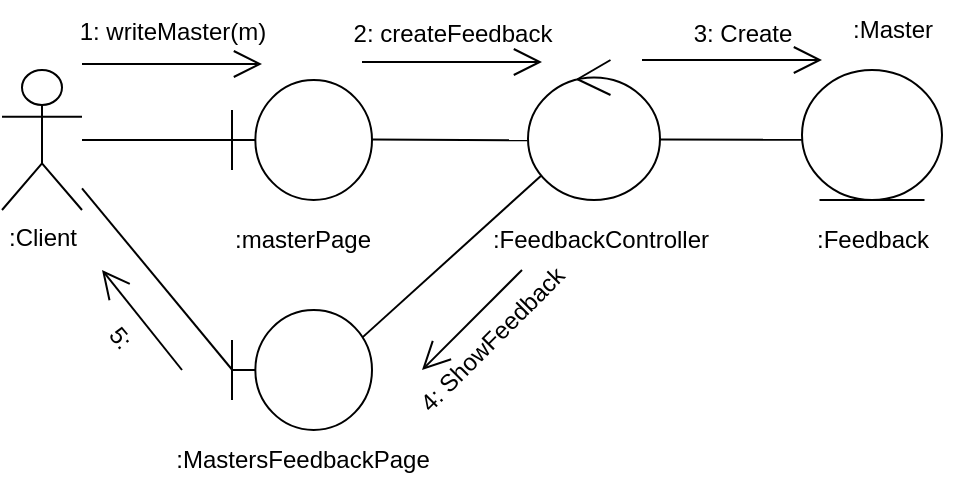 <mxfile version="22.0.8" type="github">
  <diagram name="Страница — 1" id="rMWo8EOmOEyrpXAp08WC">
    <mxGraphModel dx="841" dy="802" grid="1" gridSize="10" guides="1" tooltips="1" connect="1" arrows="1" fold="1" page="1" pageScale="1" pageWidth="827" pageHeight="1169" math="0" shadow="0">
      <root>
        <mxCell id="0" />
        <mxCell id="1" parent="0" />
        <mxCell id="JS4y8zIoWQEnRXo5aAtw-1" value=":Client" style="shape=umlActor;verticalLabelPosition=bottom;verticalAlign=top;html=1;outlineConnect=0;" parent="1" vertex="1">
          <mxGeometry x="150" y="190" width="40" height="70" as="geometry" />
        </mxCell>
        <mxCell id="JS4y8zIoWQEnRXo5aAtw-2" value="" style="shape=umlBoundary;whiteSpace=wrap;html=1;" parent="1" vertex="1">
          <mxGeometry x="265" y="195" width="70" height="60" as="geometry" />
        </mxCell>
        <mxCell id="JS4y8zIoWQEnRXo5aAtw-3" value="" style="ellipse;shape=umlControl;whiteSpace=wrap;html=1;" parent="1" vertex="1">
          <mxGeometry x="413" y="185" width="66" height="70" as="geometry" />
        </mxCell>
        <mxCell id="JS4y8zIoWQEnRXo5aAtw-4" value=":FeedbackController" style="text;html=1;align=center;verticalAlign=middle;resizable=0;points=[];autosize=1;strokeColor=none;fillColor=none;" parent="1" vertex="1">
          <mxGeometry x="384" y="260" width="130" height="30" as="geometry" />
        </mxCell>
        <mxCell id="JS4y8zIoWQEnRXo5aAtw-5" value="" style="ellipse;shape=umlEntity;whiteSpace=wrap;html=1;" parent="1" vertex="1">
          <mxGeometry x="550" y="190" width="70" height="65" as="geometry" />
        </mxCell>
        <mxCell id="JS4y8zIoWQEnRXo5aAtw-6" value=":Feedback" style="text;html=1;align=center;verticalAlign=middle;resizable=0;points=[];autosize=1;strokeColor=none;fillColor=none;" parent="1" vertex="1">
          <mxGeometry x="545" y="260" width="80" height="30" as="geometry" />
        </mxCell>
        <mxCell id="JS4y8zIoWQEnRXo5aAtw-7" value=":masterPage" style="text;html=1;align=center;verticalAlign=middle;resizable=0;points=[];autosize=1;strokeColor=none;fillColor=none;" parent="1" vertex="1">
          <mxGeometry x="255" y="260" width="90" height="30" as="geometry" />
        </mxCell>
        <mxCell id="JS4y8zIoWQEnRXo5aAtw-13" value="" style="endArrow=none;html=1;rounded=0;entryX=0.017;entryY=0.501;entryDx=0;entryDy=0;entryPerimeter=0;" parent="1" source="JS4y8zIoWQEnRXo5aAtw-1" target="JS4y8zIoWQEnRXo5aAtw-2" edge="1">
          <mxGeometry width="50" height="50" relative="1" as="geometry">
            <mxPoint x="370" y="250" as="sourcePoint" />
            <mxPoint x="260" y="220" as="targetPoint" />
          </mxGeometry>
        </mxCell>
        <mxCell id="JS4y8zIoWQEnRXo5aAtw-14" value="1: writeMaster(m)" style="text;html=1;align=center;verticalAlign=middle;resizable=0;points=[];autosize=1;strokeColor=none;fillColor=none;" parent="1" vertex="1">
          <mxGeometry x="175" y="156" width="120" height="30" as="geometry" />
        </mxCell>
        <mxCell id="JS4y8zIoWQEnRXo5aAtw-16" value="" style="endArrow=open;endFill=1;endSize=12;html=1;rounded=0;" parent="1" edge="1">
          <mxGeometry width="160" relative="1" as="geometry">
            <mxPoint x="190" y="187" as="sourcePoint" />
            <mxPoint x="280" y="187" as="targetPoint" />
          </mxGeometry>
        </mxCell>
        <mxCell id="JS4y8zIoWQEnRXo5aAtw-17" value="" style="endArrow=open;endFill=1;endSize=12;html=1;rounded=0;" parent="1" edge="1">
          <mxGeometry width="160" relative="1" as="geometry">
            <mxPoint x="330" y="186" as="sourcePoint" />
            <mxPoint x="420" y="186" as="targetPoint" />
          </mxGeometry>
        </mxCell>
        <mxCell id="JS4y8zIoWQEnRXo5aAtw-18" value="2: createFeedback" style="text;html=1;align=center;verticalAlign=middle;resizable=0;points=[];autosize=1;strokeColor=none;fillColor=none;" parent="1" vertex="1">
          <mxGeometry x="315" y="157" width="120" height="30" as="geometry" />
        </mxCell>
        <mxCell id="JS4y8zIoWQEnRXo5aAtw-19" value="" style="endArrow=none;html=1;rounded=0;entryX=-0.004;entryY=0.574;entryDx=0;entryDy=0;entryPerimeter=0;" parent="1" target="JS4y8zIoWQEnRXo5aAtw-3" edge="1">
          <mxGeometry width="50" height="50" relative="1" as="geometry">
            <mxPoint x="335" y="224.8" as="sourcePoint" />
            <mxPoint x="411" y="224.8" as="targetPoint" />
          </mxGeometry>
        </mxCell>
        <mxCell id="JS4y8zIoWQEnRXo5aAtw-20" value="" style="endArrow=none;html=1;rounded=0;entryX=-0.001;entryY=0.537;entryDx=0;entryDy=0;entryPerimeter=0;" parent="1" target="JS4y8zIoWQEnRXo5aAtw-5" edge="1">
          <mxGeometry width="50" height="50" relative="1" as="geometry">
            <mxPoint x="479" y="224.71" as="sourcePoint" />
            <mxPoint x="557" y="224.91" as="targetPoint" />
          </mxGeometry>
        </mxCell>
        <mxCell id="JS4y8zIoWQEnRXo5aAtw-21" value="" style="endArrow=open;endFill=1;endSize=12;html=1;rounded=0;" parent="1" edge="1">
          <mxGeometry width="160" relative="1" as="geometry">
            <mxPoint x="470" y="185" as="sourcePoint" />
            <mxPoint x="560" y="185" as="targetPoint" />
          </mxGeometry>
        </mxCell>
        <mxCell id="JS4y8zIoWQEnRXo5aAtw-22" value="3: Create" style="text;html=1;align=center;verticalAlign=middle;resizable=0;points=[];autosize=1;strokeColor=none;fillColor=none;" parent="1" vertex="1">
          <mxGeometry x="485" y="157" width="70" height="30" as="geometry" />
        </mxCell>
        <mxCell id="JS4y8zIoWQEnRXo5aAtw-23" value="" style="shape=umlBoundary;whiteSpace=wrap;html=1;" parent="1" vertex="1">
          <mxGeometry x="265" y="310" width="70" height="60" as="geometry" />
        </mxCell>
        <mxCell id="JS4y8zIoWQEnRXo5aAtw-24" value=":MastersFeedbackPage" style="text;html=1;align=center;verticalAlign=middle;resizable=0;points=[];autosize=1;strokeColor=none;fillColor=none;" parent="1" vertex="1">
          <mxGeometry x="225" y="370" width="150" height="30" as="geometry" />
        </mxCell>
        <mxCell id="JS4y8zIoWQEnRXo5aAtw-25" value="" style="endArrow=none;html=1;rounded=0;entryX=0.004;entryY=0.502;entryDx=0;entryDy=0;entryPerimeter=0;" parent="1" source="JS4y8zIoWQEnRXo5aAtw-1" target="JS4y8zIoWQEnRXo5aAtw-23" edge="1">
          <mxGeometry width="50" height="50" relative="1" as="geometry">
            <mxPoint x="200" y="235" as="sourcePoint" />
            <mxPoint x="276" y="235" as="targetPoint" />
          </mxGeometry>
        </mxCell>
        <mxCell id="JS4y8zIoWQEnRXo5aAtw-27" value="" style="endArrow=none;html=1;rounded=0;entryX=0.099;entryY=0.827;entryDx=0;entryDy=0;entryPerimeter=0;exitX=0.934;exitY=0.226;exitDx=0;exitDy=0;exitPerimeter=0;" parent="1" source="JS4y8zIoWQEnRXo5aAtw-23" target="JS4y8zIoWQEnRXo5aAtw-3" edge="1">
          <mxGeometry width="50" height="50" relative="1" as="geometry">
            <mxPoint x="345" y="234.8" as="sourcePoint" />
            <mxPoint x="423" y="235" as="targetPoint" />
          </mxGeometry>
        </mxCell>
        <mxCell id="JS4y8zIoWQEnRXo5aAtw-28" value="" style="endArrow=open;endFill=1;endSize=12;html=1;rounded=0;" parent="1" edge="1">
          <mxGeometry width="160" relative="1" as="geometry">
            <mxPoint x="410" y="290" as="sourcePoint" />
            <mxPoint x="360" y="340" as="targetPoint" />
          </mxGeometry>
        </mxCell>
        <mxCell id="JS4y8zIoWQEnRXo5aAtw-29" value="4: ShowFeedback" style="text;html=1;align=center;verticalAlign=middle;resizable=0;points=[];autosize=1;strokeColor=none;fillColor=none;rotation=-45;" parent="1" vertex="1">
          <mxGeometry x="335" y="310" width="120" height="30" as="geometry" />
        </mxCell>
        <mxCell id="JS4y8zIoWQEnRXo5aAtw-30" value="5:&amp;nbsp;" style="text;html=1;align=center;verticalAlign=middle;resizable=0;points=[];autosize=1;strokeColor=none;fillColor=none;rotation=50;" parent="1" vertex="1">
          <mxGeometry x="190" y="310" width="40" height="30" as="geometry" />
        </mxCell>
        <mxCell id="JS4y8zIoWQEnRXo5aAtw-32" value="" style="endArrow=open;endFill=1;endSize=12;html=1;rounded=0;" parent="1" edge="1">
          <mxGeometry width="160" relative="1" as="geometry">
            <mxPoint x="240" y="340" as="sourcePoint" />
            <mxPoint x="200" y="290" as="targetPoint" />
          </mxGeometry>
        </mxCell>
        <mxCell id="bhpg14zaXA_HhxxUyo2s-1" value=":Master" style="text;html=1;align=center;verticalAlign=middle;resizable=0;points=[];autosize=1;strokeColor=none;fillColor=none;" vertex="1" parent="1">
          <mxGeometry x="565" y="155" width="60" height="30" as="geometry" />
        </mxCell>
      </root>
    </mxGraphModel>
  </diagram>
</mxfile>
